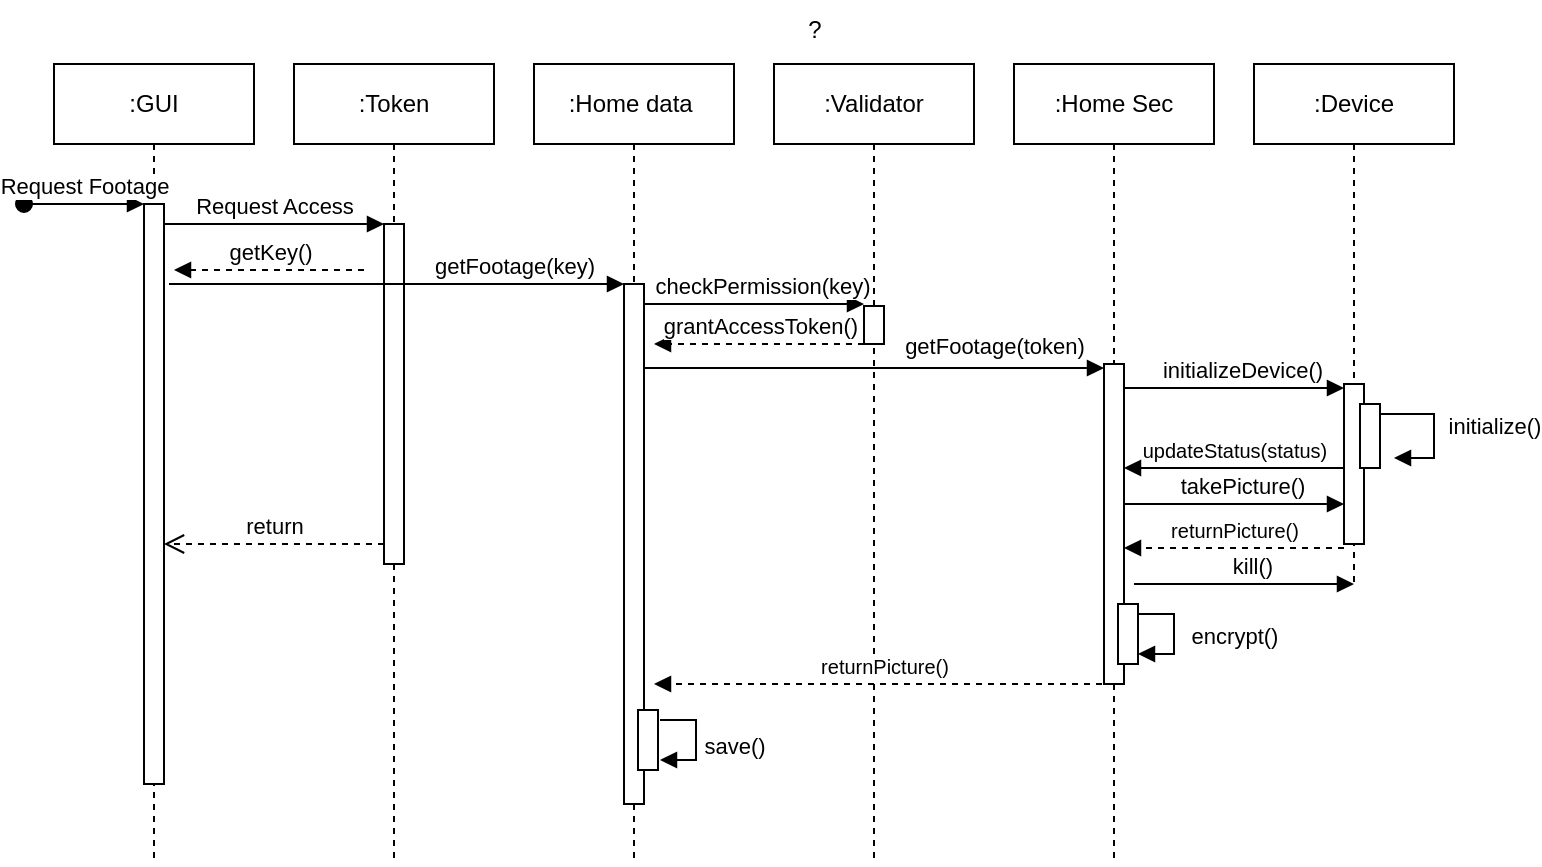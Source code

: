 <mxfile version="23.1.5" type="github">
  <diagram name="Page-1" id="2YBvvXClWsGukQMizWep">
    <mxGraphModel dx="1000" dy="538" grid="1" gridSize="10" guides="1" tooltips="1" connect="1" arrows="1" fold="1" page="1" pageScale="1" pageWidth="1200" pageHeight="1600" math="0" shadow="0">
      <root>
        <mxCell id="0" />
        <mxCell id="1" parent="0" />
        <mxCell id="aM9ryv3xv72pqoxQDRHE-1" value=":GUI" style="shape=umlLifeline;perimeter=lifelinePerimeter;whiteSpace=wrap;html=1;container=0;dropTarget=0;collapsible=0;recursiveResize=0;outlineConnect=0;portConstraint=eastwest;newEdgeStyle={&quot;edgeStyle&quot;:&quot;elbowEdgeStyle&quot;,&quot;elbow&quot;:&quot;vertical&quot;,&quot;curved&quot;:0,&quot;rounded&quot;:0};" parent="1" vertex="1">
          <mxGeometry x="40" y="40" width="100" height="400" as="geometry" />
        </mxCell>
        <mxCell id="aM9ryv3xv72pqoxQDRHE-2" value="" style="html=1;points=[];perimeter=orthogonalPerimeter;outlineConnect=0;targetShapes=umlLifeline;portConstraint=eastwest;newEdgeStyle={&quot;edgeStyle&quot;:&quot;elbowEdgeStyle&quot;,&quot;elbow&quot;:&quot;vertical&quot;,&quot;curved&quot;:0,&quot;rounded&quot;:0};" parent="aM9ryv3xv72pqoxQDRHE-1" vertex="1">
          <mxGeometry x="45" y="70" width="10" height="290" as="geometry" />
        </mxCell>
        <mxCell id="aM9ryv3xv72pqoxQDRHE-3" value="Request Footage" style="html=1;verticalAlign=bottom;startArrow=oval;endArrow=block;startSize=8;edgeStyle=elbowEdgeStyle;elbow=vertical;curved=0;rounded=0;" parent="aM9ryv3xv72pqoxQDRHE-1" target="aM9ryv3xv72pqoxQDRHE-2" edge="1">
          <mxGeometry relative="1" as="geometry">
            <mxPoint x="-15" y="70" as="sourcePoint" />
          </mxGeometry>
        </mxCell>
        <mxCell id="aM9ryv3xv72pqoxQDRHE-5" value=":Token" style="shape=umlLifeline;perimeter=lifelinePerimeter;whiteSpace=wrap;html=1;container=0;dropTarget=0;collapsible=0;recursiveResize=0;outlineConnect=0;portConstraint=eastwest;newEdgeStyle={&quot;edgeStyle&quot;:&quot;elbowEdgeStyle&quot;,&quot;elbow&quot;:&quot;vertical&quot;,&quot;curved&quot;:0,&quot;rounded&quot;:0};" parent="1" vertex="1">
          <mxGeometry x="160" y="40" width="100" height="400" as="geometry" />
        </mxCell>
        <mxCell id="aM9ryv3xv72pqoxQDRHE-6" value="" style="html=1;points=[];perimeter=orthogonalPerimeter;outlineConnect=0;targetShapes=umlLifeline;portConstraint=eastwest;newEdgeStyle={&quot;edgeStyle&quot;:&quot;elbowEdgeStyle&quot;,&quot;elbow&quot;:&quot;vertical&quot;,&quot;curved&quot;:0,&quot;rounded&quot;:0};" parent="aM9ryv3xv72pqoxQDRHE-5" vertex="1">
          <mxGeometry x="45" y="80" width="10" height="170" as="geometry" />
        </mxCell>
        <mxCell id="aM9ryv3xv72pqoxQDRHE-7" value="Request Access" style="html=1;verticalAlign=bottom;endArrow=block;edgeStyle=elbowEdgeStyle;elbow=vertical;curved=0;rounded=0;" parent="1" source="aM9ryv3xv72pqoxQDRHE-2" target="aM9ryv3xv72pqoxQDRHE-6" edge="1">
          <mxGeometry relative="1" as="geometry">
            <mxPoint x="195" y="130" as="sourcePoint" />
            <Array as="points">
              <mxPoint x="180" y="120" />
            </Array>
          </mxGeometry>
        </mxCell>
        <mxCell id="aM9ryv3xv72pqoxQDRHE-8" value="return" style="html=1;verticalAlign=bottom;endArrow=open;dashed=1;endSize=8;edgeStyle=elbowEdgeStyle;elbow=vertical;curved=0;rounded=0;" parent="1" source="aM9ryv3xv72pqoxQDRHE-6" target="aM9ryv3xv72pqoxQDRHE-2" edge="1">
          <mxGeometry relative="1" as="geometry">
            <mxPoint x="195" y="205" as="targetPoint" />
            <Array as="points">
              <mxPoint x="190" y="280" />
            </Array>
          </mxGeometry>
        </mxCell>
        <mxCell id="aM9ryv3xv72pqoxQDRHE-9" value="getKey()" style="html=1;verticalAlign=bottom;endArrow=block;edgeStyle=elbowEdgeStyle;elbow=vertical;curved=0;rounded=0;dashed=1;" parent="1" edge="1">
          <mxGeometry relative="1" as="geometry">
            <mxPoint x="195" y="143" as="sourcePoint" />
            <Array as="points">
              <mxPoint x="190" y="143" />
            </Array>
            <mxPoint x="100" y="143" as="targetPoint" />
          </mxGeometry>
        </mxCell>
        <mxCell id="Lt1EoO_p3gGOHIWWdffg-1" value=":Home data&amp;nbsp;" style="shape=umlLifeline;perimeter=lifelinePerimeter;whiteSpace=wrap;html=1;container=0;dropTarget=0;collapsible=0;recursiveResize=0;outlineConnect=0;portConstraint=eastwest;newEdgeStyle={&quot;edgeStyle&quot;:&quot;elbowEdgeStyle&quot;,&quot;elbow&quot;:&quot;vertical&quot;,&quot;curved&quot;:0,&quot;rounded&quot;:0};" vertex="1" parent="1">
          <mxGeometry x="280" y="40" width="100" height="400" as="geometry" />
        </mxCell>
        <mxCell id="Lt1EoO_p3gGOHIWWdffg-2" value="" style="html=1;points=[];perimeter=orthogonalPerimeter;outlineConnect=0;targetShapes=umlLifeline;portConstraint=eastwest;newEdgeStyle={&quot;edgeStyle&quot;:&quot;elbowEdgeStyle&quot;,&quot;elbow&quot;:&quot;vertical&quot;,&quot;curved&quot;:0,&quot;rounded&quot;:0};" vertex="1" parent="Lt1EoO_p3gGOHIWWdffg-1">
          <mxGeometry x="45" y="110" width="10" height="260" as="geometry" />
        </mxCell>
        <mxCell id="Lt1EoO_p3gGOHIWWdffg-16" value="" style="html=1;points=[];perimeter=orthogonalPerimeter;outlineConnect=0;targetShapes=umlLifeline;portConstraint=eastwest;newEdgeStyle={&quot;edgeStyle&quot;:&quot;elbowEdgeStyle&quot;,&quot;elbow&quot;:&quot;vertical&quot;,&quot;curved&quot;:0,&quot;rounded&quot;:0};" vertex="1" parent="Lt1EoO_p3gGOHIWWdffg-1">
          <mxGeometry x="52" y="323" width="10" height="30" as="geometry" />
        </mxCell>
        <mxCell id="Lt1EoO_p3gGOHIWWdffg-3" value=":Validator" style="shape=umlLifeline;perimeter=lifelinePerimeter;whiteSpace=wrap;html=1;container=0;dropTarget=0;collapsible=0;recursiveResize=0;outlineConnect=0;portConstraint=eastwest;newEdgeStyle={&quot;edgeStyle&quot;:&quot;elbowEdgeStyle&quot;,&quot;elbow&quot;:&quot;vertical&quot;,&quot;curved&quot;:0,&quot;rounded&quot;:0};" vertex="1" parent="1">
          <mxGeometry x="400" y="40" width="100" height="400" as="geometry" />
        </mxCell>
        <mxCell id="Lt1EoO_p3gGOHIWWdffg-4" value="" style="html=1;points=[];perimeter=orthogonalPerimeter;outlineConnect=0;targetShapes=umlLifeline;portConstraint=eastwest;newEdgeStyle={&quot;edgeStyle&quot;:&quot;elbowEdgeStyle&quot;,&quot;elbow&quot;:&quot;vertical&quot;,&quot;curved&quot;:0,&quot;rounded&quot;:0};" vertex="1" parent="Lt1EoO_p3gGOHIWWdffg-3">
          <mxGeometry x="45" y="121" width="10" height="19" as="geometry" />
        </mxCell>
        <mxCell id="Lt1EoO_p3gGOHIWWdffg-6" value=":Home Sec" style="shape=umlLifeline;perimeter=lifelinePerimeter;whiteSpace=wrap;html=1;container=0;dropTarget=0;collapsible=0;recursiveResize=0;outlineConnect=0;portConstraint=eastwest;newEdgeStyle={&quot;edgeStyle&quot;:&quot;elbowEdgeStyle&quot;,&quot;elbow&quot;:&quot;vertical&quot;,&quot;curved&quot;:0,&quot;rounded&quot;:0};" vertex="1" parent="1">
          <mxGeometry x="520" y="40" width="100" height="400" as="geometry" />
        </mxCell>
        <mxCell id="Lt1EoO_p3gGOHIWWdffg-7" value="" style="html=1;points=[];perimeter=orthogonalPerimeter;outlineConnect=0;targetShapes=umlLifeline;portConstraint=eastwest;newEdgeStyle={&quot;edgeStyle&quot;:&quot;elbowEdgeStyle&quot;,&quot;elbow&quot;:&quot;vertical&quot;,&quot;curved&quot;:0,&quot;rounded&quot;:0};" vertex="1" parent="Lt1EoO_p3gGOHIWWdffg-6">
          <mxGeometry x="45" y="150" width="10" height="160" as="geometry" />
        </mxCell>
        <mxCell id="Lt1EoO_p3gGOHIWWdffg-11" value="" style="html=1;points=[];perimeter=orthogonalPerimeter;outlineConnect=0;targetShapes=umlLifeline;portConstraint=eastwest;newEdgeStyle={&quot;edgeStyle&quot;:&quot;elbowEdgeStyle&quot;,&quot;elbow&quot;:&quot;vertical&quot;,&quot;curved&quot;:0,&quot;rounded&quot;:0};" vertex="1" parent="Lt1EoO_p3gGOHIWWdffg-6">
          <mxGeometry x="52" y="270" width="10" height="30" as="geometry" />
        </mxCell>
        <mxCell id="Lt1EoO_p3gGOHIWWdffg-28" value="encrypt()" style="html=1;verticalAlign=bottom;endArrow=block;edgeStyle=elbowEdgeStyle;rounded=0;" edge="1" parent="Lt1EoO_p3gGOHIWWdffg-6" source="Lt1EoO_p3gGOHIWWdffg-11" target="Lt1EoO_p3gGOHIWWdffg-11">
          <mxGeometry x="0.357" y="-30" relative="1" as="geometry">
            <mxPoint x="110" y="265" as="sourcePoint" />
            <Array as="points">
              <mxPoint x="80" y="285" />
            </Array>
            <mxPoint x="110" y="315.144" as="targetPoint" />
            <mxPoint x="30" y="30" as="offset" />
          </mxGeometry>
        </mxCell>
        <mxCell id="Lt1EoO_p3gGOHIWWdffg-8" value=":Device" style="shape=umlLifeline;perimeter=lifelinePerimeter;whiteSpace=wrap;html=1;container=0;dropTarget=0;collapsible=0;recursiveResize=0;outlineConnect=0;portConstraint=eastwest;newEdgeStyle={&quot;edgeStyle&quot;:&quot;elbowEdgeStyle&quot;,&quot;elbow&quot;:&quot;vertical&quot;,&quot;curved&quot;:0,&quot;rounded&quot;:0};" vertex="1" parent="1">
          <mxGeometry x="640" y="40" width="100" height="260" as="geometry" />
        </mxCell>
        <mxCell id="Lt1EoO_p3gGOHIWWdffg-9" value="" style="html=1;points=[];perimeter=orthogonalPerimeter;outlineConnect=0;targetShapes=umlLifeline;portConstraint=eastwest;newEdgeStyle={&quot;edgeStyle&quot;:&quot;elbowEdgeStyle&quot;,&quot;elbow&quot;:&quot;vertical&quot;,&quot;curved&quot;:0,&quot;rounded&quot;:0};" vertex="1" parent="Lt1EoO_p3gGOHIWWdffg-8">
          <mxGeometry x="45" y="160" width="10" height="80" as="geometry" />
        </mxCell>
        <mxCell id="Lt1EoO_p3gGOHIWWdffg-10" value="" style="html=1;points=[];perimeter=orthogonalPerimeter;outlineConnect=0;targetShapes=umlLifeline;portConstraint=eastwest;newEdgeStyle={&quot;edgeStyle&quot;:&quot;elbowEdgeStyle&quot;,&quot;elbow&quot;:&quot;vertical&quot;,&quot;curved&quot;:0,&quot;rounded&quot;:0};" vertex="1" parent="Lt1EoO_p3gGOHIWWdffg-8">
          <mxGeometry x="53" y="170" width="10" height="32" as="geometry" />
        </mxCell>
        <mxCell id="Lt1EoO_p3gGOHIWWdffg-30" value="initialize()" style="html=1;verticalAlign=bottom;endArrow=block;edgeStyle=elbowEdgeStyle;rounded=0;" edge="1" parent="Lt1EoO_p3gGOHIWWdffg-8">
          <mxGeometry x="0.217" y="30" relative="1" as="geometry">
            <mxPoint x="63" y="175" as="sourcePoint" />
            <Array as="points">
              <mxPoint x="90" y="190" />
            </Array>
            <mxPoint x="70" y="197" as="targetPoint" />
            <mxPoint as="offset" />
          </mxGeometry>
        </mxCell>
        <mxCell id="Lt1EoO_p3gGOHIWWdffg-17" value="getFootage(key)" style="html=1;verticalAlign=bottom;endArrow=block;edgeStyle=elbowEdgeStyle;elbow=vertical;curved=0;rounded=0;" edge="1" parent="1">
          <mxGeometry x="0.516" relative="1" as="geometry">
            <mxPoint x="97.5" y="150" as="sourcePoint" />
            <Array as="points">
              <mxPoint x="182.5" y="150" />
            </Array>
            <mxPoint x="325" y="150" as="targetPoint" />
            <mxPoint as="offset" />
          </mxGeometry>
        </mxCell>
        <mxCell id="Lt1EoO_p3gGOHIWWdffg-19" value="?" style="text;html=1;align=center;verticalAlign=middle;resizable=0;points=[];autosize=1;strokeColor=none;fillColor=none;" vertex="1" parent="1">
          <mxGeometry x="405" y="8" width="30" height="30" as="geometry" />
        </mxCell>
        <mxCell id="Lt1EoO_p3gGOHIWWdffg-20" value="checkPermission(key)" style="html=1;verticalAlign=bottom;endArrow=block;edgeStyle=elbowEdgeStyle;elbow=vertical;curved=0;rounded=0;" edge="1" parent="1">
          <mxGeometry x="0.077" relative="1" as="geometry">
            <mxPoint x="335" y="160" as="sourcePoint" />
            <Array as="points">
              <mxPoint x="390" y="160" />
              <mxPoint x="402.5" y="170" />
            </Array>
            <mxPoint x="445" y="160" as="targetPoint" />
            <mxPoint as="offset" />
          </mxGeometry>
        </mxCell>
        <mxCell id="Lt1EoO_p3gGOHIWWdffg-21" value="grantAccessToken()" style="html=1;verticalAlign=bottom;endArrow=block;edgeStyle=elbowEdgeStyle;elbow=vertical;curved=0;rounded=0;dashed=1;" edge="1" parent="1">
          <mxGeometry relative="1" as="geometry">
            <mxPoint x="445" y="180" as="sourcePoint" />
            <Array as="points">
              <mxPoint x="440" y="180" />
            </Array>
            <mxPoint x="340" y="180" as="targetPoint" />
          </mxGeometry>
        </mxCell>
        <mxCell id="Lt1EoO_p3gGOHIWWdffg-22" value="getFootage(token)" style="html=1;verticalAlign=bottom;endArrow=block;edgeStyle=elbowEdgeStyle;elbow=vertical;curved=0;rounded=0;" edge="1" parent="1">
          <mxGeometry x="0.522" y="2" relative="1" as="geometry">
            <mxPoint x="335" y="192" as="sourcePoint" />
            <Array as="points">
              <mxPoint x="390" y="192" />
              <mxPoint x="402.5" y="202" />
            </Array>
            <mxPoint x="565" y="192" as="targetPoint" />
            <mxPoint as="offset" />
          </mxGeometry>
        </mxCell>
        <mxCell id="Lt1EoO_p3gGOHIWWdffg-23" value="initializeDevice()" style="html=1;verticalAlign=bottom;endArrow=block;edgeStyle=elbowEdgeStyle;elbow=vertical;curved=0;rounded=0;" edge="1" parent="1">
          <mxGeometry x="0.077" relative="1" as="geometry">
            <mxPoint x="575" y="202" as="sourcePoint" />
            <Array as="points">
              <mxPoint x="632" y="202" />
              <mxPoint x="644.5" y="212" />
            </Array>
            <mxPoint x="685" y="202" as="targetPoint" />
            <mxPoint as="offset" />
          </mxGeometry>
        </mxCell>
        <mxCell id="Lt1EoO_p3gGOHIWWdffg-24" value="&lt;font style=&quot;font-size: 10px;&quot;&gt;updateStatus(status)&lt;/font&gt;" style="html=1;verticalAlign=bottom;endArrow=block;edgeStyle=elbowEdgeStyle;elbow=vertical;curved=0;rounded=0;" edge="1" parent="1">
          <mxGeometry relative="1" as="geometry">
            <mxPoint x="685" y="242" as="sourcePoint" />
            <Array as="points">
              <mxPoint x="680" y="242" />
            </Array>
            <mxPoint x="575" y="242" as="targetPoint" />
            <mxPoint as="offset" />
          </mxGeometry>
        </mxCell>
        <mxCell id="Lt1EoO_p3gGOHIWWdffg-25" value="takePicture()" style="html=1;verticalAlign=bottom;endArrow=block;edgeStyle=elbowEdgeStyle;elbow=vertical;curved=0;rounded=0;" edge="1" parent="1">
          <mxGeometry x="0.077" relative="1" as="geometry">
            <mxPoint x="575" y="260" as="sourcePoint" />
            <Array as="points">
              <mxPoint x="637" y="260" />
              <mxPoint x="649.5" y="270" />
            </Array>
            <mxPoint x="685" y="260" as="targetPoint" />
            <mxPoint as="offset" />
          </mxGeometry>
        </mxCell>
        <mxCell id="Lt1EoO_p3gGOHIWWdffg-27" value="&lt;font style=&quot;font-size: 10px;&quot;&gt;returnPicture()&lt;/font&gt;" style="html=1;verticalAlign=bottom;endArrow=block;edgeStyle=elbowEdgeStyle;elbow=vertical;curved=0;rounded=0;dashed=1;" edge="1" parent="1">
          <mxGeometry relative="1" as="geometry">
            <mxPoint x="685" y="282" as="sourcePoint" />
            <Array as="points">
              <mxPoint x="680" y="282" />
            </Array>
            <mxPoint x="575" y="282" as="targetPoint" />
            <mxPoint as="offset" />
          </mxGeometry>
        </mxCell>
        <mxCell id="Lt1EoO_p3gGOHIWWdffg-29" value="kill()" style="html=1;verticalAlign=bottom;endArrow=block;edgeStyle=elbowEdgeStyle;elbow=vertical;curved=0;rounded=0;" edge="1" parent="1">
          <mxGeometry x="0.077" relative="1" as="geometry">
            <mxPoint x="580" y="300" as="sourcePoint" />
            <Array as="points">
              <mxPoint x="642" y="300" />
              <mxPoint x="654.5" y="310" />
            </Array>
            <mxPoint x="690" y="300" as="targetPoint" />
            <mxPoint as="offset" />
          </mxGeometry>
        </mxCell>
        <mxCell id="Lt1EoO_p3gGOHIWWdffg-32" value="&lt;font style=&quot;font-size: 10px;&quot;&gt;returnPicture()&lt;/font&gt;" style="html=1;verticalAlign=bottom;endArrow=block;edgeStyle=elbowEdgeStyle;elbow=vertical;curved=0;rounded=0;dashed=1;" edge="1" parent="1">
          <mxGeometry relative="1" as="geometry">
            <mxPoint x="570" y="350" as="sourcePoint" />
            <Array as="points">
              <mxPoint x="565" y="350" />
            </Array>
            <mxPoint x="340" y="350" as="targetPoint" />
            <mxPoint as="offset" />
          </mxGeometry>
        </mxCell>
        <mxCell id="Lt1EoO_p3gGOHIWWdffg-33" value="save()" style="html=1;verticalAlign=bottom;endArrow=block;edgeStyle=elbowEdgeStyle;rounded=0;" edge="1" parent="1">
          <mxGeometry x="0.357" y="19" relative="1" as="geometry">
            <mxPoint x="343" y="368" as="sourcePoint" />
            <Array as="points">
              <mxPoint x="361" y="378" />
            </Array>
            <mxPoint x="343" y="388" as="targetPoint" />
            <mxPoint x="19" y="-17" as="offset" />
          </mxGeometry>
        </mxCell>
      </root>
    </mxGraphModel>
  </diagram>
</mxfile>
